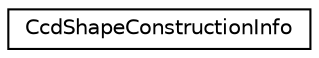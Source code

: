 digraph G
{
  edge [fontname="Helvetica",fontsize="10",labelfontname="Helvetica",labelfontsize="10"];
  node [fontname="Helvetica",fontsize="10",shape=record];
  rankdir=LR;
  Node1 [label="CcdShapeConstructionInfo",height=0.2,width=0.4,color="black", fillcolor="white", style="filled",URL="$d5/ddd/classCcdShapeConstructionInfo.html"];
}
